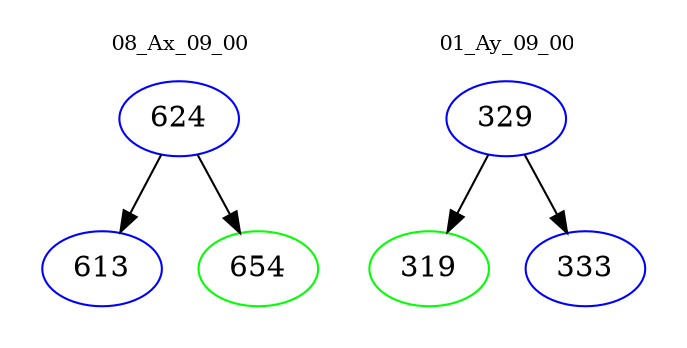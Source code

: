 digraph{
subgraph cluster_0 {
color = white
label = "08_Ax_09_00";
fontsize=10;
T0_624 [label="624", color="blue"]
T0_624 -> T0_613 [color="black"]
T0_613 [label="613", color="blue"]
T0_624 -> T0_654 [color="black"]
T0_654 [label="654", color="green"]
}
subgraph cluster_1 {
color = white
label = "01_Ay_09_00";
fontsize=10;
T1_329 [label="329", color="blue"]
T1_329 -> T1_319 [color="black"]
T1_319 [label="319", color="green"]
T1_329 -> T1_333 [color="black"]
T1_333 [label="333", color="blue"]
}
}
